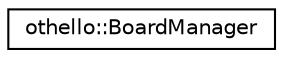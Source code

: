 digraph "Graphical Class Hierarchy"
{
  edge [fontname="Helvetica",fontsize="10",labelfontname="Helvetica",labelfontsize="10"];
  node [fontname="Helvetica",fontsize="10",shape=record];
  rankdir="LR";
  Node1 [label="othello::BoardManager",height=0.2,width=0.4,color="black", fillcolor="white", style="filled",URL="$df/d71/classothello_1_1_board_manager.html"];
}
